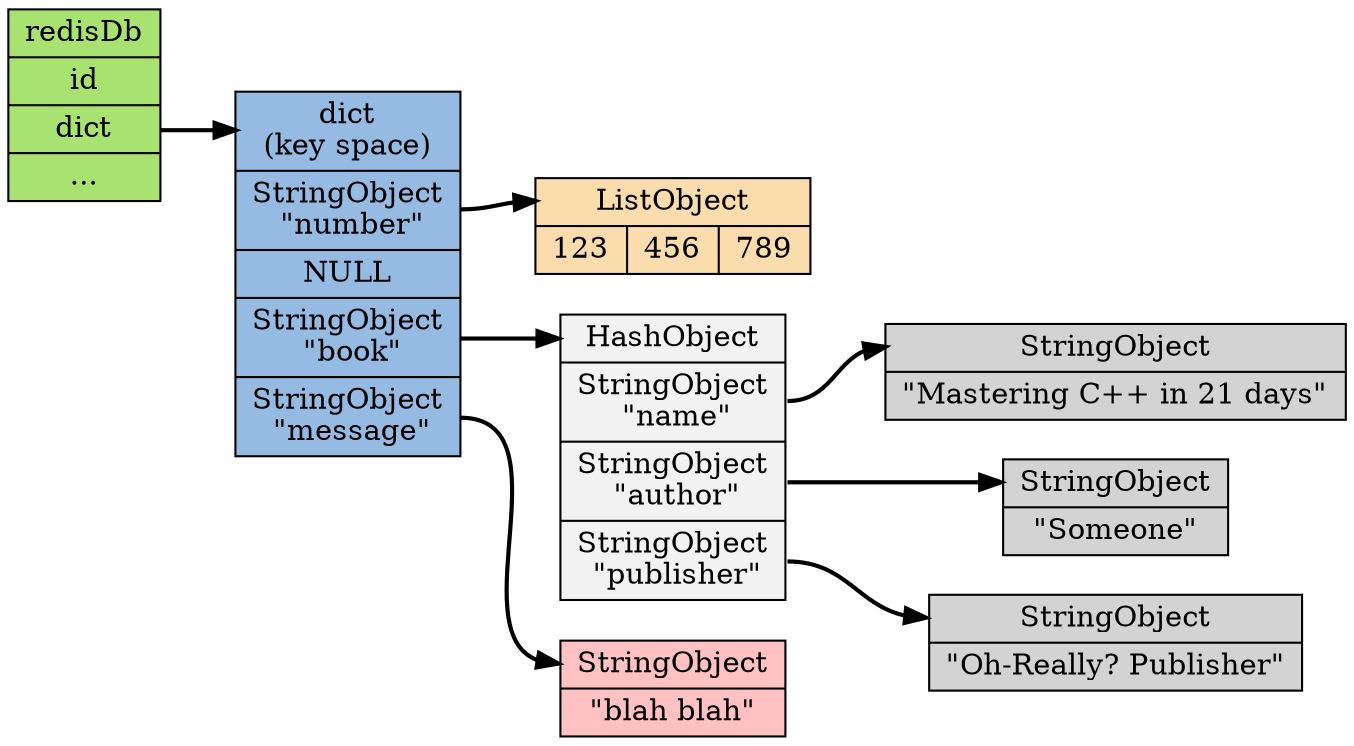 digraph db {

    rankdir = LR;

    node [shape = record, style = filled];

    edge [style = bold];

    // node

    redisDb [label = "redisDb | id |<dict> dict | ...", fillcolor = "#A8E270"];

    dict [label = "<head>dict\n(key space) |<number>StringObject\n \"number\" | NULL |<book>StringObject\n \"book\" |<message>StringObject\n \"message\"", fillcolor = "#95BBE3"];

    number [label = "<head>ListObject | { 123 | 456 | 789 }", fillcolor = "#FADCAD"];

    book [label = "<head>HashObject |<name>StringObject\n \"name\" |<author>StringObject\n \"author\" |<publisher>StringObject\n \"publisher\"", fillcolor = "#F2F2F2"];

    book_name [label = "<head>StringObject | \"Mastering C++ in 21 days\""];
    book_author [label = "<head>StringObject | \"Someone\""];
    book_publisher [label = "<head>StringObject | \"Oh-Really? Publisher\""];

    message [label = "<head>StringObject | \"blah blah\"", fillcolor = "#FFC1C1"];

    // edge

    redisDb:dict -> dict:head;

    dict:number -> number:head;
    dict:book -> book:head;
    dict:message -> message:head;

    book:name -> book_name:head;
    book:author -> book_author:head;
    book:publisher -> book_publisher:head;
}
